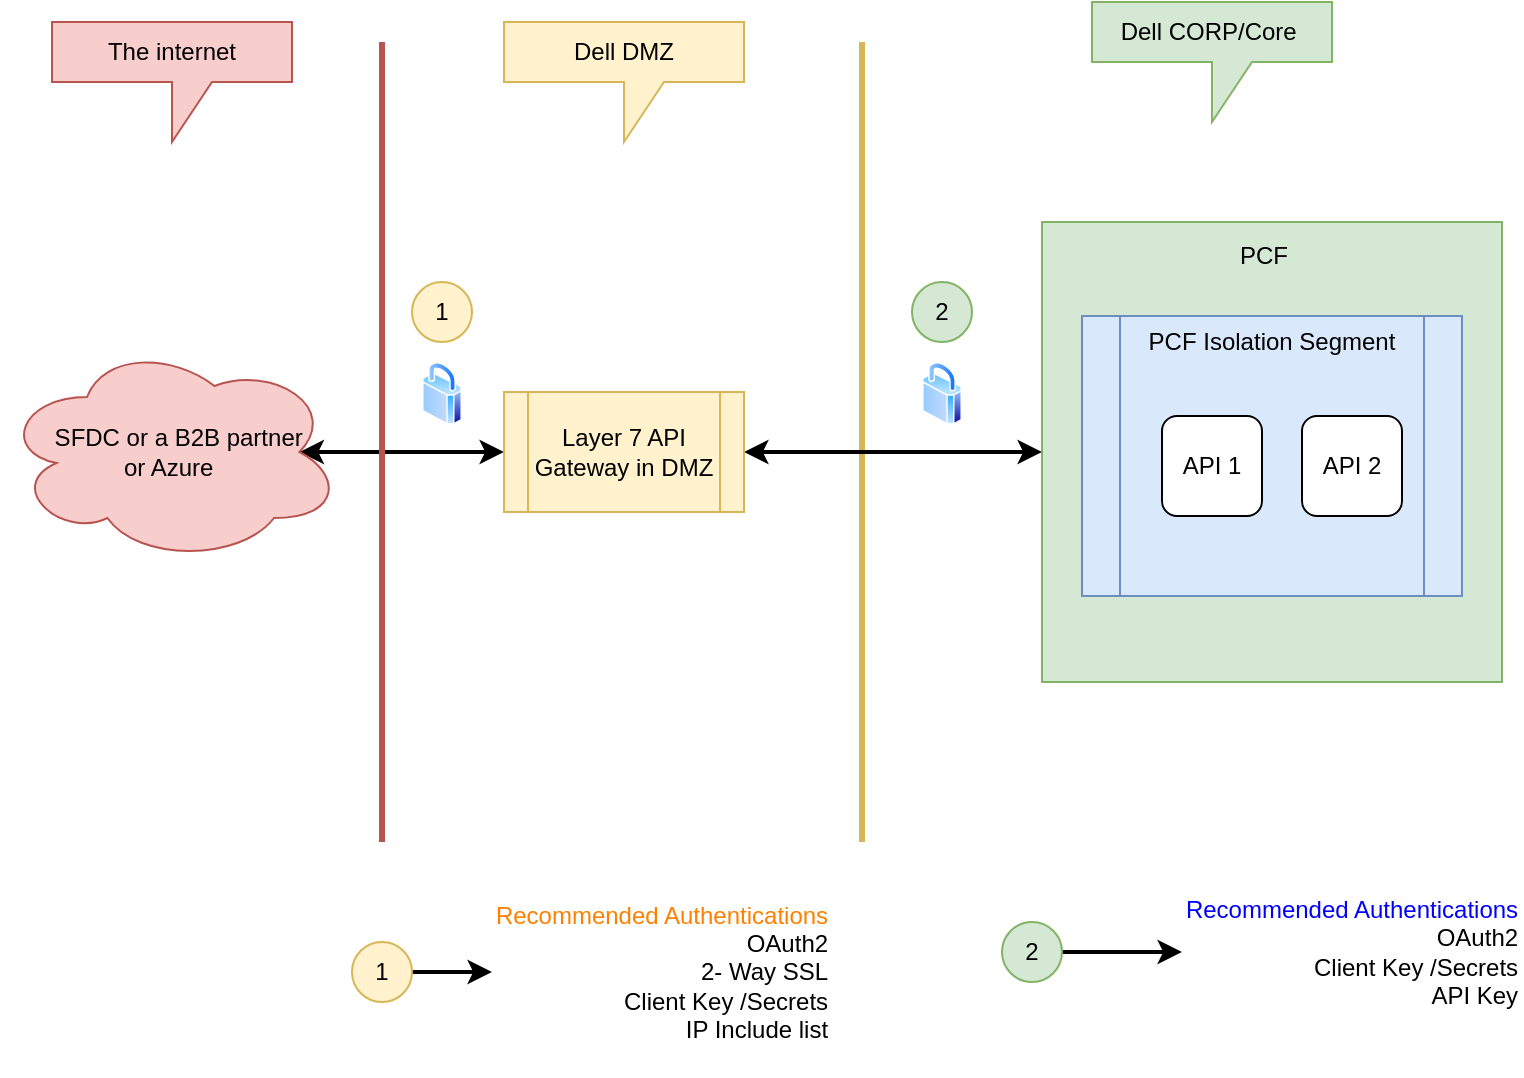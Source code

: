 <mxfile version="14.3.0" type="github">
  <diagram id="eDCaI1azl96yqPkNk3Ni" name="Page-1">
    <mxGraphModel dx="1422" dy="794" grid="1" gridSize="10" guides="1" tooltips="1" connect="1" arrows="1" fold="1" page="1" pageScale="1" pageWidth="850" pageHeight="1100" math="0" shadow="0">
      <root>
        <mxCell id="0" />
        <mxCell id="1" parent="0" />
        <mxCell id="10JDnjJNuZijkNWt2SKr-5" value="" style="whiteSpace=wrap;html=1;aspect=fixed;fillColor=#d5e8d4;strokeColor=#82b366;" parent="1" vertex="1">
          <mxGeometry x="530" y="210" width="230" height="230" as="geometry" />
        </mxCell>
        <mxCell id="10JDnjJNuZijkNWt2SKr-11" value="" style="edgeStyle=orthogonalEdgeStyle;rounded=0;orthogonalLoop=1;jettySize=auto;html=1;strokeWidth=2;exitX=0.875;exitY=0.5;exitDx=0;exitDy=0;exitPerimeter=0;startArrow=classic;startFill=1;" parent="1" source="sgX8lLEERGBIpac1Uifu-17" target="10JDnjJNuZijkNWt2SKr-4" edge="1">
          <mxGeometry relative="1" as="geometry" />
        </mxCell>
        <mxCell id="sgX8lLEERGBIpac1Uifu-17" value="&amp;nbsp; SFDC or a B2B partner &lt;br&gt;or Azure&amp;nbsp;" style="ellipse;shape=cloud;whiteSpace=wrap;html=1;fillColor=#f8cecc;strokeColor=#b85450;" parent="1" vertex="1">
          <mxGeometry x="10" y="270" width="170" height="110" as="geometry" />
        </mxCell>
        <mxCell id="10JDnjJNuZijkNWt2SKr-2" value="" style="endArrow=none;html=1;strokeWidth=3;fillColor=#f8cecc;strokeColor=#b85450;" parent="1" edge="1">
          <mxGeometry width="50" height="50" relative="1" as="geometry">
            <mxPoint x="200" y="520" as="sourcePoint" />
            <mxPoint x="200" y="120" as="targetPoint" />
          </mxGeometry>
        </mxCell>
        <mxCell id="10JDnjJNuZijkNWt2SKr-3" value="" style="endArrow=none;html=1;strokeWidth=3;fillColor=#fff2cc;strokeColor=#d6b656;" parent="1" edge="1">
          <mxGeometry width="50" height="50" relative="1" as="geometry">
            <mxPoint x="440" y="520" as="sourcePoint" />
            <mxPoint x="440" y="120" as="targetPoint" />
          </mxGeometry>
        </mxCell>
        <mxCell id="10JDnjJNuZijkNWt2SKr-12" style="edgeStyle=orthogonalEdgeStyle;rounded=0;orthogonalLoop=1;jettySize=auto;html=1;entryX=0;entryY=0.5;entryDx=0;entryDy=0;strokeWidth=2;startArrow=classic;startFill=1;" parent="1" source="10JDnjJNuZijkNWt2SKr-4" target="10JDnjJNuZijkNWt2SKr-5" edge="1">
          <mxGeometry relative="1" as="geometry" />
        </mxCell>
        <mxCell id="10JDnjJNuZijkNWt2SKr-4" value="Layer 7 API Gateway in DMZ" style="shape=process;whiteSpace=wrap;html=1;backgroundOutline=1;fillColor=#fff2cc;strokeColor=#d6b656;" parent="1" vertex="1">
          <mxGeometry x="261" y="295" width="120" height="60" as="geometry" />
        </mxCell>
        <mxCell id="10JDnjJNuZijkNWt2SKr-6" value="PCF" style="text;html=1;strokeColor=none;fillColor=none;align=center;verticalAlign=middle;whiteSpace=wrap;rounded=0;" parent="1" vertex="1">
          <mxGeometry x="621" y="217" width="40" height="20" as="geometry" />
        </mxCell>
        <mxCell id="10JDnjJNuZijkNWt2SKr-7" value="" style="shape=process;whiteSpace=wrap;html=1;backgroundOutline=1;fillColor=#dae8fc;strokeColor=#6c8ebf;" parent="1" vertex="1">
          <mxGeometry x="550" y="257" width="190" height="140" as="geometry" />
        </mxCell>
        <mxCell id="10JDnjJNuZijkNWt2SKr-8" value="PCF Isolation Segment" style="text;html=1;strokeColor=none;fillColor=none;align=center;verticalAlign=middle;whiteSpace=wrap;rounded=0;" parent="1" vertex="1">
          <mxGeometry x="580" y="260" width="130" height="20" as="geometry" />
        </mxCell>
        <mxCell id="10JDnjJNuZijkNWt2SKr-9" value="API 1" style="rounded=1;whiteSpace=wrap;html=1;" parent="1" vertex="1">
          <mxGeometry x="590" y="307" width="50" height="50" as="geometry" />
        </mxCell>
        <mxCell id="10JDnjJNuZijkNWt2SKr-10" value="API 2" style="rounded=1;whiteSpace=wrap;html=1;" parent="1" vertex="1">
          <mxGeometry x="660" y="307" width="50" height="50" as="geometry" />
        </mxCell>
        <mxCell id="10JDnjJNuZijkNWt2SKr-13" value="" style="aspect=fixed;perimeter=ellipsePerimeter;html=1;align=center;shadow=0;dashed=0;spacingTop=3;image;image=img/lib/active_directory/secure.svg;" parent="1" vertex="1">
          <mxGeometry x="220" y="280" width="20" height="31.25" as="geometry" />
        </mxCell>
        <mxCell id="10JDnjJNuZijkNWt2SKr-14" value="" style="aspect=fixed;perimeter=ellipsePerimeter;html=1;align=center;shadow=0;dashed=0;spacingTop=3;image;image=img/lib/active_directory/secure.svg;" parent="1" vertex="1">
          <mxGeometry x="470" y="280" width="20" height="31.25" as="geometry" />
        </mxCell>
        <mxCell id="10JDnjJNuZijkNWt2SKr-15" value="The internet" style="shape=callout;whiteSpace=wrap;html=1;perimeter=calloutPerimeter;fillColor=#f8cecc;strokeColor=#b85450;" parent="1" vertex="1">
          <mxGeometry x="35" y="110" width="120" height="60" as="geometry" />
        </mxCell>
        <mxCell id="10JDnjJNuZijkNWt2SKr-16" value="Dell DMZ" style="shape=callout;whiteSpace=wrap;html=1;perimeter=calloutPerimeter;fillColor=#fff2cc;strokeColor=#d6b656;" parent="1" vertex="1">
          <mxGeometry x="261" y="110" width="120" height="60" as="geometry" />
        </mxCell>
        <mxCell id="10JDnjJNuZijkNWt2SKr-17" value="Dell CORP/Core&amp;nbsp;" style="shape=callout;whiteSpace=wrap;html=1;perimeter=calloutPerimeter;fillColor=#d5e8d4;strokeColor=#82b366;" parent="1" vertex="1">
          <mxGeometry x="555" y="100" width="120" height="60" as="geometry" />
        </mxCell>
        <mxCell id="8Gyhb6A1mL-FhLQ2kdQf-1" value="2" style="ellipse;whiteSpace=wrap;html=1;fillColor=#d5e8d4;strokeColor=#82b366;" vertex="1" parent="1">
          <mxGeometry x="465" y="240" width="30" height="30" as="geometry" />
        </mxCell>
        <mxCell id="8Gyhb6A1mL-FhLQ2kdQf-2" value="1" style="ellipse;whiteSpace=wrap;html=1;fillColor=#fff2cc;strokeColor=#d6b656;" vertex="1" parent="1">
          <mxGeometry x="215" y="240" width="30" height="30" as="geometry" />
        </mxCell>
        <mxCell id="8Gyhb6A1mL-FhLQ2kdQf-8" value="" style="edgeStyle=orthogonalEdgeStyle;rounded=0;orthogonalLoop=1;jettySize=auto;html=1;startArrow=none;startFill=0;strokeWidth=2;" edge="1" parent="1" source="8Gyhb6A1mL-FhLQ2kdQf-5" target="8Gyhb6A1mL-FhLQ2kdQf-7">
          <mxGeometry relative="1" as="geometry" />
        </mxCell>
        <mxCell id="8Gyhb6A1mL-FhLQ2kdQf-5" value="1" style="ellipse;whiteSpace=wrap;html=1;fillColor=#fff2cc;strokeColor=#d6b656;" vertex="1" parent="1">
          <mxGeometry x="185" y="570" width="30" height="30" as="geometry" />
        </mxCell>
        <mxCell id="8Gyhb6A1mL-FhLQ2kdQf-7" value="&lt;h4&gt;&lt;div style=&quot;text-align: left&quot;&gt;&lt;span style=&quot;font-weight: 400&quot;&gt;&lt;font color=&quot;#ff8000&quot;&gt;Recommended Authentications&lt;/font&gt;&lt;/span&gt;&lt;/div&gt;&lt;div style=&quot;text-align: right&quot;&gt;&lt;span style=&quot;font-weight: normal&quot;&gt;OAuth2&lt;/span&gt;&lt;/div&gt;&lt;div style=&quot;text-align: right&quot;&gt;&lt;span style=&quot;font-weight: normal&quot;&gt;2- Way SSL&lt;/span&gt;&lt;/div&gt;&lt;div style=&quot;text-align: right&quot;&gt;&lt;span style=&quot;font-weight: normal&quot;&gt;Client Key /Secrets&lt;/span&gt;&lt;/div&gt;&lt;div style=&quot;text-align: right&quot;&gt;&lt;span style=&quot;font-weight: normal&quot;&gt;IP Include list&lt;/span&gt;&lt;/div&gt;&lt;/h4&gt;" style="text;html=1;strokeColor=none;fillColor=none;align=center;verticalAlign=middle;whiteSpace=wrap;rounded=0;" vertex="1" parent="1">
          <mxGeometry x="255" y="540" width="170" height="90" as="geometry" />
        </mxCell>
        <mxCell id="8Gyhb6A1mL-FhLQ2kdQf-12" value="" style="edgeStyle=orthogonalEdgeStyle;rounded=0;orthogonalLoop=1;jettySize=auto;html=1;startArrow=none;startFill=0;strokeWidth=2;" edge="1" parent="1" source="8Gyhb6A1mL-FhLQ2kdQf-9" target="8Gyhb6A1mL-FhLQ2kdQf-11">
          <mxGeometry relative="1" as="geometry" />
        </mxCell>
        <mxCell id="8Gyhb6A1mL-FhLQ2kdQf-9" value="2" style="ellipse;whiteSpace=wrap;html=1;fillColor=#d5e8d4;strokeColor=#82b366;" vertex="1" parent="1">
          <mxGeometry x="510" y="560" width="30" height="30" as="geometry" />
        </mxCell>
        <mxCell id="8Gyhb6A1mL-FhLQ2kdQf-11" value="&lt;h4&gt;&lt;div style=&quot;text-align: left&quot;&gt;&lt;span style=&quot;font-weight: 400&quot;&gt;&lt;font color=&quot;#0000ff&quot;&gt;Recommended Authentications&lt;/font&gt;&lt;/span&gt;&lt;/div&gt;&lt;div style=&quot;text-align: right&quot;&gt;&lt;span style=&quot;font-weight: normal&quot;&gt;OAuth2&lt;/span&gt;&lt;/div&gt;&lt;div style=&quot;text-align: right&quot;&gt;&lt;span style=&quot;font-weight: normal&quot;&gt;Client Key /Secrets&lt;/span&gt;&lt;br&gt;&lt;/div&gt;&lt;div style=&quot;text-align: right&quot;&gt;&lt;span style=&quot;font-weight: normal&quot;&gt;API Key&lt;/span&gt;&lt;/div&gt;&lt;/h4&gt;" style="text;html=1;strokeColor=none;fillColor=none;align=center;verticalAlign=middle;whiteSpace=wrap;rounded=0;" vertex="1" parent="1">
          <mxGeometry x="600" y="530" width="170" height="90" as="geometry" />
        </mxCell>
      </root>
    </mxGraphModel>
  </diagram>
</mxfile>
